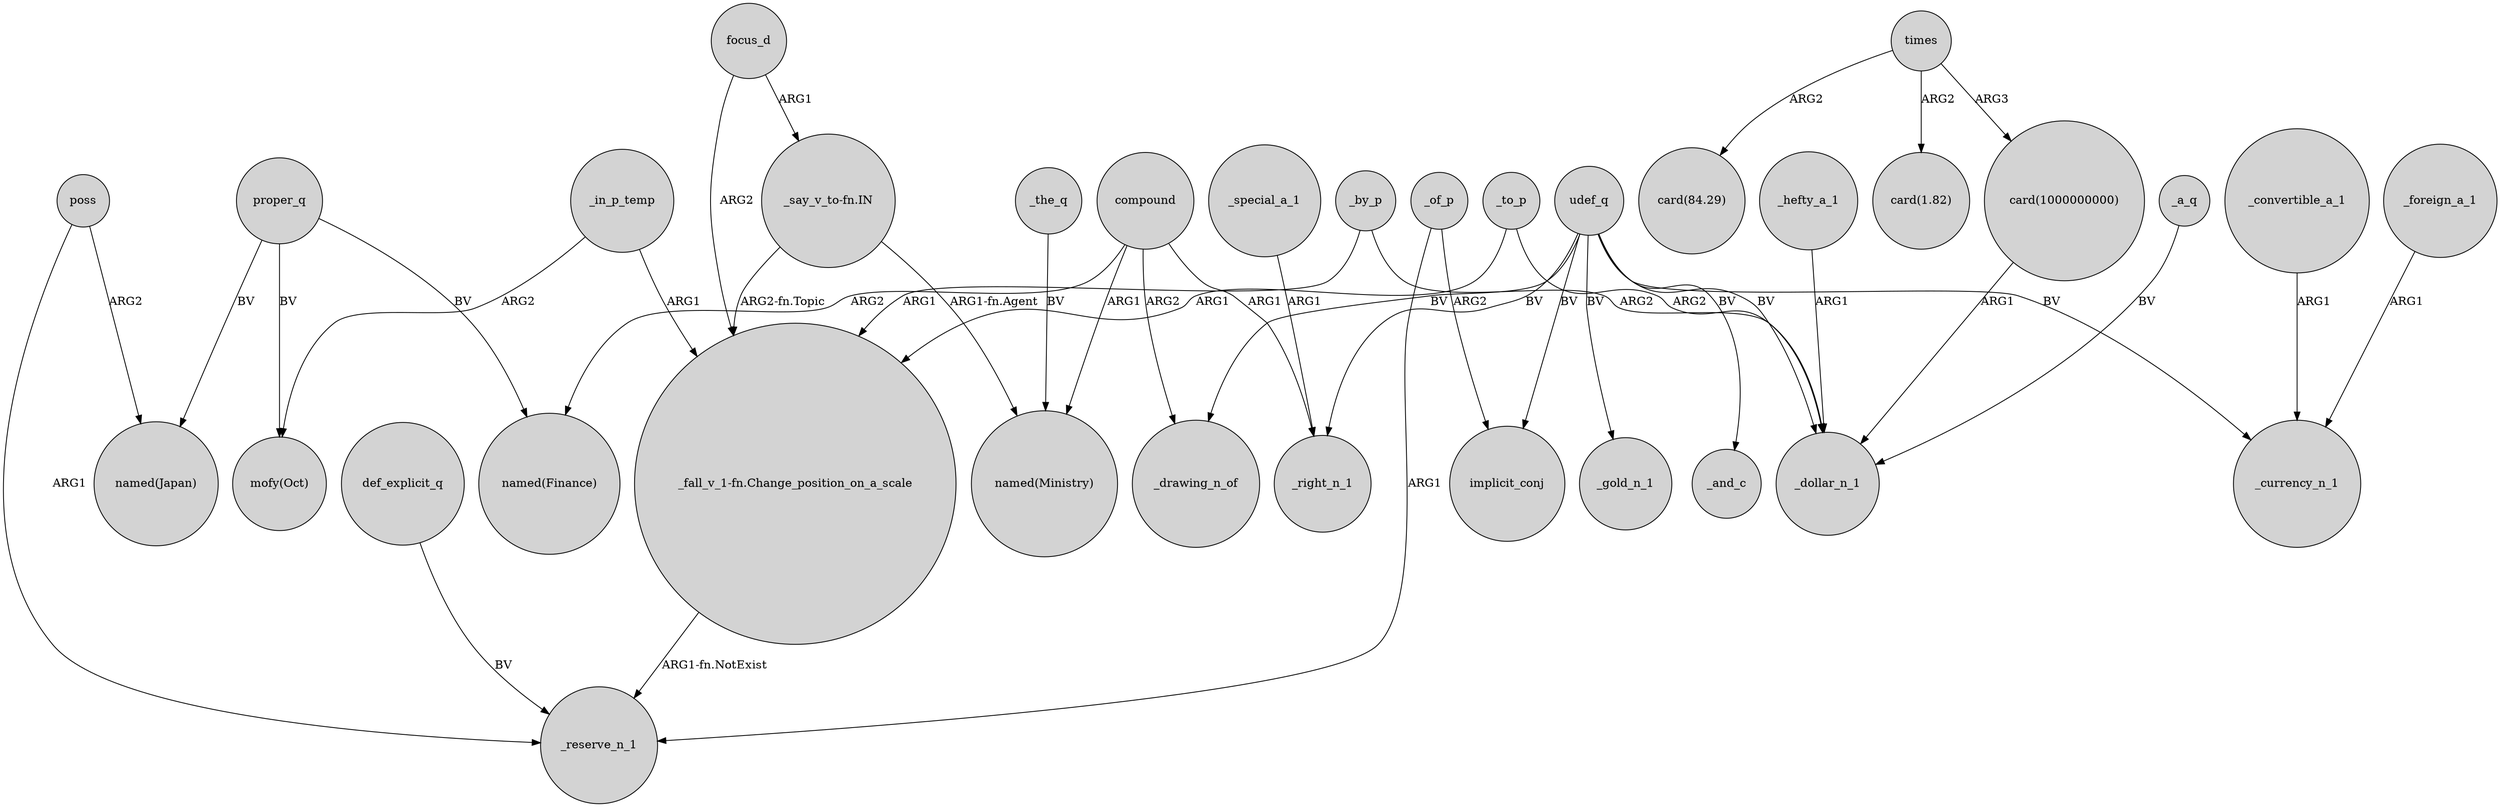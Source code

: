 digraph {
	node [shape=circle style=filled]
	_by_p -> "_fall_v_1-fn.Change_position_on_a_scale" [label=ARG1]
	_special_a_1 -> _right_n_1 [label=ARG1]
	compound -> _drawing_n_of [label=ARG2]
	_to_p -> _dollar_n_1 [label=ARG2]
	focus_d -> "_fall_v_1-fn.Change_position_on_a_scale" [label=ARG2]
	_hefty_a_1 -> _dollar_n_1 [label=ARG1]
	compound -> "named(Finance)" [label=ARG2]
	compound -> "named(Ministry)" [label=ARG1]
	_in_p_temp -> "mofy(Oct)" [label=ARG2]
	proper_q -> "mofy(Oct)" [label=BV]
	udef_q -> implicit_conj [label=BV]
	proper_q -> "named(Japan)" [label=BV]
	udef_q -> _currency_n_1 [label=BV]
	_a_q -> _dollar_n_1 [label=BV]
	_convertible_a_1 -> _currency_n_1 [label=ARG1]
	times -> "card(1000000000)" [label=ARG3]
	times -> "card(84.29)" [label=ARG2]
	"_say_v_to-fn.IN" -> "_fall_v_1-fn.Change_position_on_a_scale" [label="ARG2-fn.Topic"]
	poss -> "named(Japan)" [label=ARG2]
	_the_q -> "named(Ministry)" [label=BV]
	_by_p -> _dollar_n_1 [label=ARG2]
	udef_q -> _right_n_1 [label=BV]
	udef_q -> _gold_n_1 [label=BV]
	proper_q -> "named(Finance)" [label=BV]
	udef_q -> _drawing_n_of [label=BV]
	poss -> _reserve_n_1 [label=ARG1]
	_of_p -> _reserve_n_1 [label=ARG1]
	_of_p -> implicit_conj [label=ARG2]
	"_fall_v_1-fn.Change_position_on_a_scale" -> _reserve_n_1 [label="ARG1-fn.NotExist"]
	compound -> _right_n_1 [label=ARG1]
	_in_p_temp -> "_fall_v_1-fn.Change_position_on_a_scale" [label=ARG1]
	_foreign_a_1 -> _currency_n_1 [label=ARG1]
	"card(1000000000)" -> _dollar_n_1 [label=ARG1]
	"_say_v_to-fn.IN" -> "named(Ministry)" [label="ARG1-fn.Agent"]
	udef_q -> _and_c [label=BV]
	_to_p -> "_fall_v_1-fn.Change_position_on_a_scale" [label=ARG1]
	udef_q -> _dollar_n_1 [label=BV]
	focus_d -> "_say_v_to-fn.IN" [label=ARG1]
	times -> "card(1.82)" [label=ARG2]
	def_explicit_q -> _reserve_n_1 [label=BV]
}
